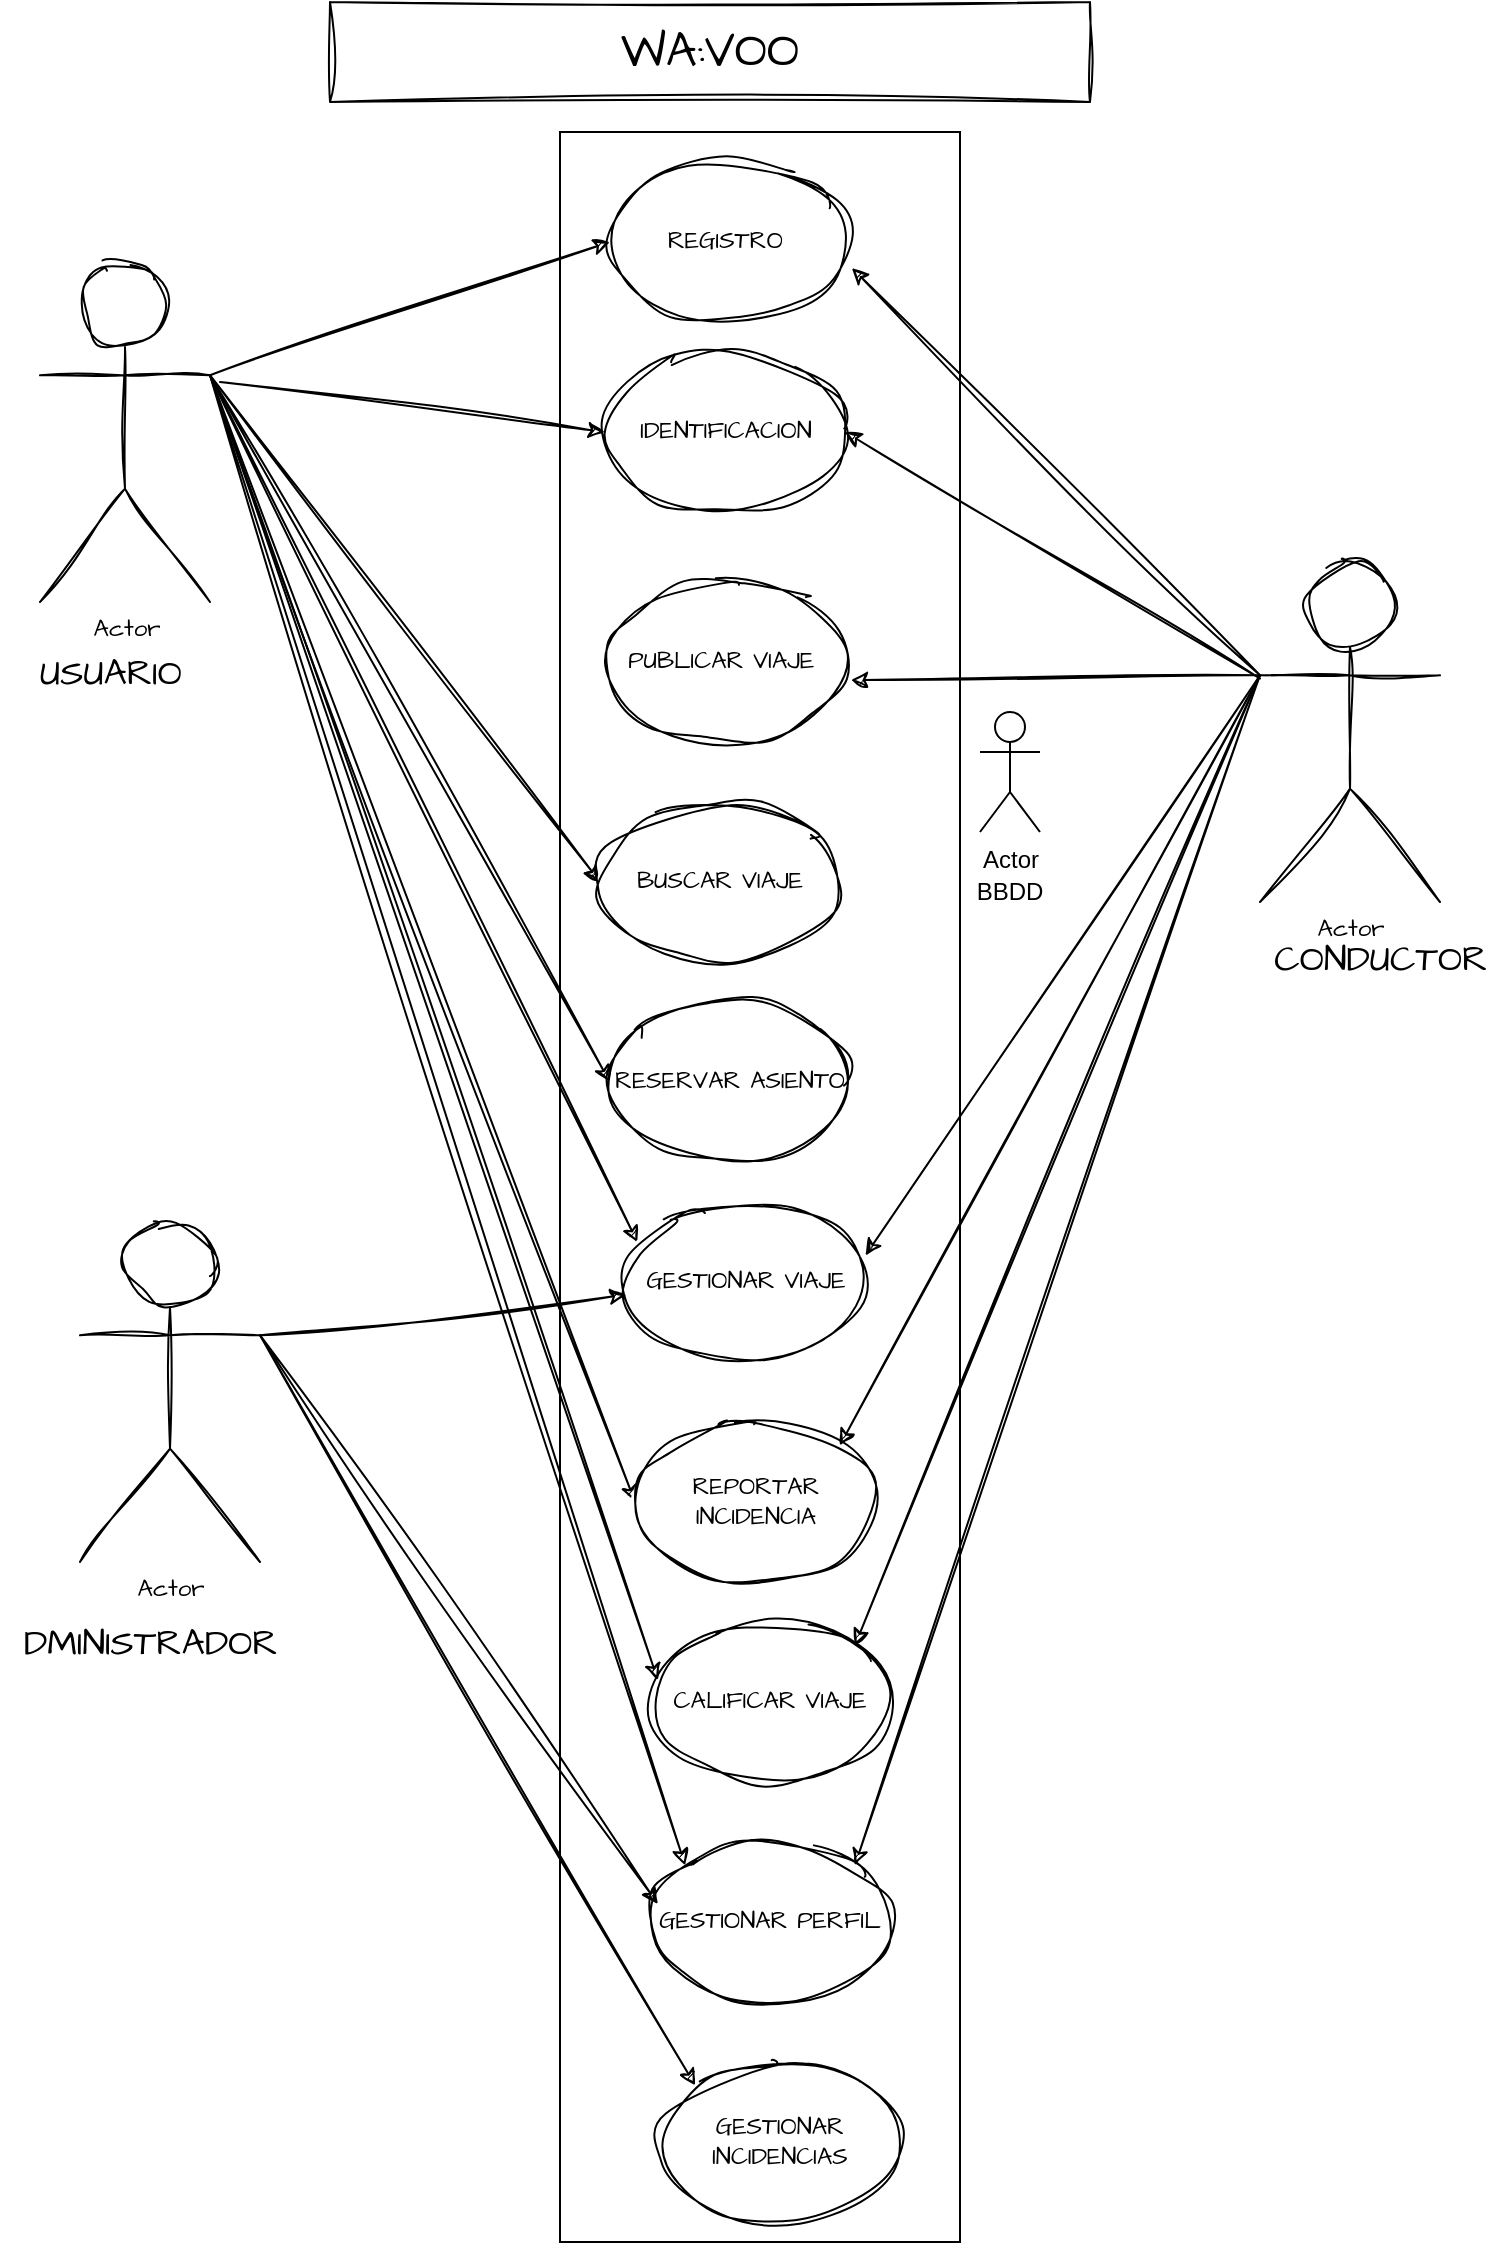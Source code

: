 <mxfile version="24.7.13">
  <diagram name="Page-1" id="KUGWA6SsFg4jssLDT2K9">
    <mxGraphModel dx="1114" dy="-4500" grid="1" gridSize="10" guides="1" tooltips="1" connect="1" arrows="1" fold="1" page="1" pageScale="1" pageWidth="1100" pageHeight="850" math="0" shadow="0">
      <root>
        <mxCell id="0" />
        <mxCell id="1" parent="0" />
        <mxCell id="tpySa0M5cujHLNCxeQHs-2" style="edgeStyle=none;rounded=1;hachureGap=4;orthogonalLoop=1;jettySize=auto;html=1;exitX=1;exitY=0.333;exitDx=0;exitDy=0;exitPerimeter=0;entryX=0;entryY=0.5;entryDx=0;entryDy=0;fontFamily=Architects Daughter;fontSource=https%3A%2F%2Ffonts.googleapis.com%2Fcss%3Ffamily%3DArchitects%2BDaughter;labelBackgroundColor=none;fontColor=default;sketch=1;curveFitting=1;jiggle=2;" parent="1" source="tpySa0M5cujHLNCxeQHs-8" target="tpySa0M5cujHLNCxeQHs-10" edge="1">
          <mxGeometry relative="1" as="geometry" />
        </mxCell>
        <mxCell id="tpySa0M5cujHLNCxeQHs-3" style="edgeStyle=none;rounded=1;hachureGap=4;orthogonalLoop=1;jettySize=auto;html=1;exitX=1;exitY=0.333;exitDx=0;exitDy=0;exitPerimeter=0;entryX=0;entryY=0.5;entryDx=0;entryDy=0;fontFamily=Architects Daughter;fontSource=https%3A%2F%2Ffonts.googleapis.com%2Fcss%3Ffamily%3DArchitects%2BDaughter;labelBackgroundColor=none;fontColor=default;sketch=1;curveFitting=1;jiggle=2;" parent="1" source="tpySa0M5cujHLNCxeQHs-8" target="tpySa0M5cujHLNCxeQHs-12" edge="1">
          <mxGeometry relative="1" as="geometry" />
        </mxCell>
        <mxCell id="tpySa0M5cujHLNCxeQHs-4" style="edgeStyle=none;rounded=1;hachureGap=4;orthogonalLoop=1;jettySize=auto;html=1;exitX=1;exitY=0.333;exitDx=0;exitDy=0;exitPerimeter=0;entryX=0;entryY=0.5;entryDx=0;entryDy=0;fontFamily=Architects Daughter;fontSource=https%3A%2F%2Ffonts.googleapis.com%2Fcss%3Ffamily%3DArchitects%2BDaughter;labelBackgroundColor=none;fontColor=default;sketch=1;curveFitting=1;jiggle=2;" parent="1" source="tpySa0M5cujHLNCxeQHs-8" target="tpySa0M5cujHLNCxeQHs-13" edge="1">
          <mxGeometry relative="1" as="geometry" />
        </mxCell>
        <mxCell id="tpySa0M5cujHLNCxeQHs-5" style="edgeStyle=none;rounded=1;hachureGap=4;orthogonalLoop=1;jettySize=auto;html=1;exitX=1;exitY=0.333;exitDx=0;exitDy=0;exitPerimeter=0;entryX=0;entryY=0.5;entryDx=0;entryDy=0;fontFamily=Architects Daughter;fontSource=https%3A%2F%2Ffonts.googleapis.com%2Fcss%3Ffamily%3DArchitects%2BDaughter;labelBackgroundColor=none;fontColor=default;sketch=1;curveFitting=1;jiggle=2;" parent="1" source="tpySa0M5cujHLNCxeQHs-8" target="tpySa0M5cujHLNCxeQHs-25" edge="1">
          <mxGeometry relative="1" as="geometry" />
        </mxCell>
        <mxCell id="tpySa0M5cujHLNCxeQHs-6" style="edgeStyle=none;rounded=1;hachureGap=4;orthogonalLoop=1;jettySize=auto;html=1;exitX=1;exitY=0.333;exitDx=0;exitDy=0;exitPerimeter=0;entryX=0;entryY=0;entryDx=0;entryDy=0;fontFamily=Architects Daughter;fontSource=https%3A%2F%2Ffonts.googleapis.com%2Fcss%3Ffamily%3DArchitects%2BDaughter;labelBackgroundColor=none;fontColor=default;sketch=1;curveFitting=1;jiggle=2;" parent="1" source="tpySa0M5cujHLNCxeQHs-8" target="tpySa0M5cujHLNCxeQHs-14" edge="1">
          <mxGeometry relative="1" as="geometry" />
        </mxCell>
        <mxCell id="tpySa0M5cujHLNCxeQHs-7" style="edgeStyle=none;rounded=0;sketch=1;hachureGap=4;jiggle=2;curveFitting=1;orthogonalLoop=1;jettySize=auto;html=1;exitX=1;exitY=0.333;exitDx=0;exitDy=0;exitPerimeter=0;entryX=0.053;entryY=0.254;entryDx=0;entryDy=0;fontFamily=Architects Daughter;fontSource=https%3A%2F%2Ffonts.googleapis.com%2Fcss%3Ffamily%3DArchitects%2BDaughter;entryPerimeter=0;" parent="1" source="tpySa0M5cujHLNCxeQHs-8" target="tpySa0M5cujHLNCxeQHs-32" edge="1">
          <mxGeometry relative="1" as="geometry" />
        </mxCell>
        <mxCell id="tpySa0M5cujHLNCxeQHs-8" value="Actor" style="shape=umlActor;verticalLabelPosition=bottom;verticalAlign=top;html=1;outlineConnect=0;hachureGap=4;fontFamily=Architects Daughter;fontSource=https%3A%2F%2Ffonts.googleapis.com%2Fcss%3Ffamily%3DArchitects%2BDaughter;labelBackgroundColor=none;rounded=1;sketch=1;curveFitting=1;jiggle=2;" parent="1" vertex="1">
          <mxGeometry x="120" y="5590" width="85" height="170" as="geometry" />
        </mxCell>
        <mxCell id="tpySa0M5cujHLNCxeQHs-9" value="&lt;font style=&quot;font-size: 18px;&quot;&gt;USUARIO&lt;/font&gt;" style="text;html=1;align=center;verticalAlign=middle;resizable=0;points=[];autosize=1;strokeColor=none;fillColor=none;fontFamily=Architects Daughter;fontSource=https%3A%2F%2Ffonts.googleapis.com%2Fcss%3Ffamily%3DArchitects%2BDaughter;labelBackgroundColor=none;rounded=1;sketch=1;curveFitting=1;jiggle=2;arcSize=0;" parent="1" vertex="1">
          <mxGeometry x="110" y="5775" width="90" height="40" as="geometry" />
        </mxCell>
        <mxCell id="tpySa0M5cujHLNCxeQHs-10" value="REGISTRO&amp;nbsp;" style="ellipse;whiteSpace=wrap;html=1;hachureGap=4;fontFamily=Architects Daughter;fontSource=https%3A%2F%2Ffonts.googleapis.com%2Fcss%3Ffamily%3DArchitects%2BDaughter;labelBackgroundColor=none;rounded=1;sketch=1;curveFitting=1;jiggle=2;" parent="1" vertex="1">
          <mxGeometry x="405" y="5540" width="120" height="80" as="geometry" />
        </mxCell>
        <mxCell id="tpySa0M5cujHLNCxeQHs-11" value="PUBLICAR VIAJE&amp;nbsp;" style="ellipse;whiteSpace=wrap;html=1;hachureGap=4;fontFamily=Architects Daughter;fontSource=https%3A%2F%2Ffonts.googleapis.com%2Fcss%3Ffamily%3DArchitects%2BDaughter;labelBackgroundColor=none;rounded=1;sketch=1;curveFitting=1;jiggle=2;" parent="1" vertex="1">
          <mxGeometry x="402.5" y="5750" width="120" height="80" as="geometry" />
        </mxCell>
        <mxCell id="tpySa0M5cujHLNCxeQHs-12" value="BUSCAR VIAJE" style="ellipse;whiteSpace=wrap;html=1;hachureGap=4;fontFamily=Architects Daughter;fontSource=https%3A%2F%2Ffonts.googleapis.com%2Fcss%3Ffamily%3DArchitects%2BDaughter;labelBackgroundColor=none;rounded=1;sketch=1;curveFitting=1;jiggle=2;" parent="1" vertex="1">
          <mxGeometry x="400" y="5860" width="120" height="80" as="geometry" />
        </mxCell>
        <mxCell id="tpySa0M5cujHLNCxeQHs-13" value="RESERVAR ASIENTO" style="ellipse;whiteSpace=wrap;html=1;hachureGap=4;fontFamily=Architects Daughter;fontSource=https%3A%2F%2Ffonts.googleapis.com%2Fcss%3Ffamily%3DArchitects%2BDaughter;labelBackgroundColor=none;rounded=1;sketch=1;curveFitting=1;jiggle=2;" parent="1" vertex="1">
          <mxGeometry x="405" y="5960" width="120" height="80" as="geometry" />
        </mxCell>
        <mxCell id="tpySa0M5cujHLNCxeQHs-14" value="GESTIONAR PERFIL" style="ellipse;whiteSpace=wrap;html=1;hachureGap=4;fontFamily=Architects Daughter;fontSource=https%3A%2F%2Ffonts.googleapis.com%2Fcss%3Ffamily%3DArchitects%2BDaughter;labelBackgroundColor=none;rounded=1;sketch=1;curveFitting=1;jiggle=2;" parent="1" vertex="1">
          <mxGeometry x="425" y="6380" width="120" height="80" as="geometry" />
        </mxCell>
        <mxCell id="tpySa0M5cujHLNCxeQHs-15" style="edgeStyle=none;rounded=1;hachureGap=4;orthogonalLoop=1;jettySize=auto;html=1;exitX=1;exitY=0.333;exitDx=0;exitDy=0;exitPerimeter=0;entryX=0;entryY=0;entryDx=0;entryDy=0;fontFamily=Architects Daughter;fontSource=https%3A%2F%2Ffonts.googleapis.com%2Fcss%3Ffamily%3DArchitects%2BDaughter;labelBackgroundColor=none;fontColor=default;sketch=1;curveFitting=1;jiggle=2;" parent="1" source="tpySa0M5cujHLNCxeQHs-17" target="tpySa0M5cujHLNCxeQHs-26" edge="1">
          <mxGeometry relative="1" as="geometry" />
        </mxCell>
        <mxCell id="tpySa0M5cujHLNCxeQHs-16" style="edgeStyle=none;rounded=0;sketch=1;hachureGap=4;jiggle=2;curveFitting=1;orthogonalLoop=1;jettySize=auto;html=1;exitX=1;exitY=0.333;exitDx=0;exitDy=0;exitPerimeter=0;fontFamily=Architects Daughter;fontSource=https%3A%2F%2Ffonts.googleapis.com%2Fcss%3Ffamily%3DArchitects%2BDaughter;" parent="1" source="tpySa0M5cujHLNCxeQHs-17" target="tpySa0M5cujHLNCxeQHs-32" edge="1">
          <mxGeometry relative="1" as="geometry" />
        </mxCell>
        <mxCell id="tpySa0M5cujHLNCxeQHs-17" value="Actor" style="shape=umlActor;verticalLabelPosition=bottom;verticalAlign=top;html=1;outlineConnect=0;hachureGap=4;fontFamily=Architects Daughter;fontSource=https%3A%2F%2Ffonts.googleapis.com%2Fcss%3Ffamily%3DArchitects%2BDaughter;labelBackgroundColor=none;rounded=1;sketch=1;curveFitting=1;jiggle=2;" parent="1" vertex="1">
          <mxGeometry x="140" y="6070" width="90" height="170" as="geometry" />
        </mxCell>
        <mxCell id="tpySa0M5cujHLNCxeQHs-18" value="&lt;font style=&quot;font-size: 18px;&quot;&gt;DMINISTRADOR&lt;/font&gt;" style="text;html=1;align=center;verticalAlign=middle;resizable=0;points=[];autosize=1;strokeColor=none;fillColor=none;fontFamily=Architects Daughter;fontSource=https%3A%2F%2Ffonts.googleapis.com%2Fcss%3Ffamily%3DArchitects%2BDaughter;labelBackgroundColor=none;rounded=1;sketch=1;curveFitting=1;jiggle=2;" parent="1" vertex="1">
          <mxGeometry x="100" y="6260" width="150" height="40" as="geometry" />
        </mxCell>
        <mxCell id="tpySa0M5cujHLNCxeQHs-19" style="edgeStyle=none;rounded=1;hachureGap=4;orthogonalLoop=1;jettySize=auto;html=1;exitX=0;exitY=0.333;exitDx=0;exitDy=0;exitPerimeter=0;entryX=1;entryY=0;entryDx=0;entryDy=0;fontFamily=Architects Daughter;fontSource=https%3A%2F%2Ffonts.googleapis.com%2Fcss%3Ffamily%3DArchitects%2BDaughter;labelBackgroundColor=none;fontColor=default;sketch=1;curveFitting=1;jiggle=2;" parent="1" source="tpySa0M5cujHLNCxeQHs-22" target="tpySa0M5cujHLNCxeQHs-25" edge="1">
          <mxGeometry relative="1" as="geometry" />
        </mxCell>
        <mxCell id="tpySa0M5cujHLNCxeQHs-20" style="edgeStyle=none;rounded=1;hachureGap=4;orthogonalLoop=1;jettySize=auto;html=1;exitX=0;exitY=0.333;exitDx=0;exitDy=0;exitPerimeter=0;entryX=1;entryY=0;entryDx=0;entryDy=0;fontFamily=Architects Daughter;fontSource=https%3A%2F%2Ffonts.googleapis.com%2Fcss%3Ffamily%3DArchitects%2BDaughter;labelBackgroundColor=none;fontColor=default;sketch=1;curveFitting=1;jiggle=2;" parent="1" source="tpySa0M5cujHLNCxeQHs-22" target="tpySa0M5cujHLNCxeQHs-24" edge="1">
          <mxGeometry relative="1" as="geometry" />
        </mxCell>
        <mxCell id="tpySa0M5cujHLNCxeQHs-21" style="edgeStyle=none;rounded=1;hachureGap=4;orthogonalLoop=1;jettySize=auto;html=1;exitX=0;exitY=0.333;exitDx=0;exitDy=0;exitPerimeter=0;entryX=1;entryY=0;entryDx=0;entryDy=0;fontFamily=Architects Daughter;fontSource=https%3A%2F%2Ffonts.googleapis.com%2Fcss%3Ffamily%3DArchitects%2BDaughter;labelBackgroundColor=none;fontColor=default;sketch=1;curveFitting=1;jiggle=2;" parent="1" source="tpySa0M5cujHLNCxeQHs-22" target="tpySa0M5cujHLNCxeQHs-14" edge="1">
          <mxGeometry relative="1" as="geometry" />
        </mxCell>
        <mxCell id="tpySa0M5cujHLNCxeQHs-22" value="Actor" style="shape=umlActor;verticalLabelPosition=bottom;verticalAlign=top;html=1;outlineConnect=0;hachureGap=4;fontFamily=Architects Daughter;fontSource=https%3A%2F%2Ffonts.googleapis.com%2Fcss%3Ffamily%3DArchitects%2BDaughter;labelBackgroundColor=none;rounded=1;sketch=1;curveFitting=1;jiggle=2;" parent="1" vertex="1">
          <mxGeometry x="730" y="5740" width="90" height="170" as="geometry" />
        </mxCell>
        <mxCell id="tpySa0M5cujHLNCxeQHs-23" value="&lt;font style=&quot;font-size: 18px;&quot;&gt;CONDUCTOR&lt;/font&gt;&lt;div&gt;&lt;br&gt;&lt;/div&gt;" style="text;html=1;align=center;verticalAlign=middle;resizable=0;points=[];autosize=1;strokeColor=none;fillColor=none;fontFamily=Architects Daughter;fontSource=https%3A%2F%2Ffonts.googleapis.com%2Fcss%3Ffamily%3DArchitects%2BDaughter;labelBackgroundColor=none;rounded=1;sketch=1;curveFitting=1;jiggle=2;" parent="1" vertex="1">
          <mxGeometry x="725" y="5920" width="130" height="50" as="geometry" />
        </mxCell>
        <mxCell id="tpySa0M5cujHLNCxeQHs-24" value="CALIFICAR VIAJE" style="ellipse;whiteSpace=wrap;html=1;hachureGap=4;fontFamily=Architects Daughter;fontSource=https%3A%2F%2Ffonts.googleapis.com%2Fcss%3Ffamily%3DArchitects%2BDaughter;labelBackgroundColor=none;rounded=1;sketch=1;curveFitting=1;jiggle=2;" parent="1" vertex="1">
          <mxGeometry x="425" y="6270" width="120" height="80" as="geometry" />
        </mxCell>
        <mxCell id="tpySa0M5cujHLNCxeQHs-25" value="REPORTAR INCIDENCIA" style="ellipse;whiteSpace=wrap;html=1;hachureGap=4;fontFamily=Architects Daughter;fontSource=https%3A%2F%2Ffonts.googleapis.com%2Fcss%3Ffamily%3DArchitects%2BDaughter;labelBackgroundColor=none;rounded=1;sketch=1;curveFitting=1;jiggle=2;" parent="1" vertex="1">
          <mxGeometry x="417.5" y="6170" width="120" height="80" as="geometry" />
        </mxCell>
        <mxCell id="tpySa0M5cujHLNCxeQHs-26" value="GESTIONAR INCIDENCIAS" style="ellipse;whiteSpace=wrap;html=1;hachureGap=4;fontFamily=Architects Daughter;fontSource=https%3A%2F%2Ffonts.googleapis.com%2Fcss%3Ffamily%3DArchitects%2BDaughter;labelBackgroundColor=none;rounded=1;sketch=1;curveFitting=1;jiggle=2;" parent="1" vertex="1">
          <mxGeometry x="430" y="6490" width="120" height="80" as="geometry" />
        </mxCell>
        <mxCell id="tpySa0M5cujHLNCxeQHs-27" style="edgeStyle=none;rounded=1;hachureGap=4;orthogonalLoop=1;jettySize=auto;html=1;exitX=1;exitY=0.333;exitDx=0;exitDy=0;exitPerimeter=0;entryX=0.033;entryY=0.363;entryDx=0;entryDy=0;entryPerimeter=0;fontFamily=Architects Daughter;fontSource=https%3A%2F%2Ffonts.googleapis.com%2Fcss%3Ffamily%3DArchitects%2BDaughter;labelBackgroundColor=none;fontColor=default;sketch=1;curveFitting=1;jiggle=2;" parent="1" source="tpySa0M5cujHLNCxeQHs-8" target="tpySa0M5cujHLNCxeQHs-24" edge="1">
          <mxGeometry relative="1" as="geometry" />
        </mxCell>
        <mxCell id="tpySa0M5cujHLNCxeQHs-28" style="edgeStyle=none;rounded=1;hachureGap=4;orthogonalLoop=1;jettySize=auto;html=1;exitX=0;exitY=0.333;exitDx=0;exitDy=0;exitPerimeter=0;entryX=1.008;entryY=0.663;entryDx=0;entryDy=0;entryPerimeter=0;fontFamily=Architects Daughter;fontSource=https%3A%2F%2Ffonts.googleapis.com%2Fcss%3Ffamily%3DArchitects%2BDaughter;labelBackgroundColor=none;fontColor=default;sketch=1;curveFitting=1;jiggle=2;" parent="1" source="tpySa0M5cujHLNCxeQHs-22" target="tpySa0M5cujHLNCxeQHs-10" edge="1">
          <mxGeometry relative="1" as="geometry" />
        </mxCell>
        <mxCell id="tpySa0M5cujHLNCxeQHs-29" style="edgeStyle=none;rounded=1;hachureGap=4;orthogonalLoop=1;jettySize=auto;html=1;exitX=0;exitY=0.333;exitDx=0;exitDy=0;exitPerimeter=0;entryX=1.025;entryY=0.613;entryDx=0;entryDy=0;entryPerimeter=0;fontFamily=Architects Daughter;fontSource=https%3A%2F%2Ffonts.googleapis.com%2Fcss%3Ffamily%3DArchitects%2BDaughter;labelBackgroundColor=none;fontColor=default;sketch=1;curveFitting=1;jiggle=2;" parent="1" source="tpySa0M5cujHLNCxeQHs-22" target="tpySa0M5cujHLNCxeQHs-11" edge="1">
          <mxGeometry relative="1" as="geometry" />
        </mxCell>
        <mxCell id="tpySa0M5cujHLNCxeQHs-30" style="edgeStyle=none;rounded=1;hachureGap=4;orthogonalLoop=1;jettySize=auto;html=1;exitX=1;exitY=0.333;exitDx=0;exitDy=0;exitPerimeter=0;entryX=0.033;entryY=0.388;entryDx=0;entryDy=0;entryPerimeter=0;fontFamily=Architects Daughter;fontSource=https%3A%2F%2Ffonts.googleapis.com%2Fcss%3Ffamily%3DArchitects%2BDaughter;labelBackgroundColor=none;fontColor=default;sketch=1;curveFitting=1;jiggle=2;" parent="1" source="tpySa0M5cujHLNCxeQHs-17" target="tpySa0M5cujHLNCxeQHs-14" edge="1">
          <mxGeometry relative="1" as="geometry" />
        </mxCell>
        <mxCell id="tpySa0M5cujHLNCxeQHs-31" value="&lt;span style=&quot;font-size: 24px;&quot;&gt;WA:VOO&lt;/span&gt;" style="html=1;whiteSpace=wrap;sketch=1;hachureGap=4;jiggle=2;curveFitting=1;fontFamily=Architects Daughter;fontSource=https%3A%2F%2Ffonts.googleapis.com%2Fcss%3Ffamily%3DArchitects%2BDaughter;" parent="1" vertex="1">
          <mxGeometry x="265" y="5460" width="380" height="50" as="geometry" />
        </mxCell>
        <mxCell id="tpySa0M5cujHLNCxeQHs-32" value="GESTIONAR VIAJE" style="ellipse;whiteSpace=wrap;html=1;hachureGap=4;fontFamily=Architects Daughter;fontSource=https%3A%2F%2Ffonts.googleapis.com%2Fcss%3Ffamily%3DArchitects%2BDaughter;labelBackgroundColor=none;rounded=1;sketch=1;curveFitting=1;jiggle=2;" parent="1" vertex="1">
          <mxGeometry x="412.5" y="6060" width="120" height="80" as="geometry" />
        </mxCell>
        <mxCell id="tpySa0M5cujHLNCxeQHs-33" style="edgeStyle=none;rounded=0;sketch=1;hachureGap=4;jiggle=2;curveFitting=1;orthogonalLoop=1;jettySize=auto;html=1;exitX=0;exitY=0.333;exitDx=0;exitDy=0;exitPerimeter=0;entryX=1.002;entryY=0.334;entryDx=0;entryDy=0;entryPerimeter=0;fontFamily=Architects Daughter;fontSource=https%3A%2F%2Ffonts.googleapis.com%2Fcss%3Ffamily%3DArchitects%2BDaughter;" parent="1" source="tpySa0M5cujHLNCxeQHs-22" target="tpySa0M5cujHLNCxeQHs-32" edge="1">
          <mxGeometry relative="1" as="geometry" />
        </mxCell>
        <mxCell id="uLHgADsEMMtIHjTVxLFg-1" value="IDENTIFICACION" style="ellipse;whiteSpace=wrap;html=1;hachureGap=4;fontFamily=Architects Daughter;fontSource=https%3A%2F%2Ffonts.googleapis.com%2Fcss%3Ffamily%3DArchitects%2BDaughter;labelBackgroundColor=none;rounded=1;sketch=1;curveFitting=1;jiggle=2;" vertex="1" parent="1">
          <mxGeometry x="402.5" y="5635" width="120" height="80" as="geometry" />
        </mxCell>
        <mxCell id="uLHgADsEMMtIHjTVxLFg-2" style="edgeStyle=none;rounded=1;hachureGap=4;orthogonalLoop=1;jettySize=auto;html=1;entryX=0;entryY=0.5;entryDx=0;entryDy=0;fontFamily=Architects Daughter;fontSource=https%3A%2F%2Ffonts.googleapis.com%2Fcss%3Ffamily%3DArchitects%2BDaughter;labelBackgroundColor=none;fontColor=default;sketch=1;curveFitting=1;jiggle=2;" edge="1" parent="1" target="uLHgADsEMMtIHjTVxLFg-1">
          <mxGeometry relative="1" as="geometry">
            <mxPoint x="210" y="5650" as="sourcePoint" />
            <mxPoint x="415" y="5590" as="targetPoint" />
          </mxGeometry>
        </mxCell>
        <mxCell id="uLHgADsEMMtIHjTVxLFg-3" style="edgeStyle=none;rounded=1;hachureGap=4;orthogonalLoop=1;jettySize=auto;html=1;entryX=1;entryY=0.5;entryDx=0;entryDy=0;fontFamily=Architects Daughter;fontSource=https%3A%2F%2Ffonts.googleapis.com%2Fcss%3Ffamily%3DArchitects%2BDaughter;labelBackgroundColor=none;fontColor=default;sketch=1;curveFitting=1;jiggle=2;" edge="1" parent="1" source="tpySa0M5cujHLNCxeQHs-22" target="uLHgADsEMMtIHjTVxLFg-1">
          <mxGeometry relative="1" as="geometry">
            <mxPoint x="714" y="5839" as="sourcePoint" />
            <mxPoint x="510" y="5635" as="targetPoint" />
          </mxGeometry>
        </mxCell>
        <mxCell id="uLHgADsEMMtIHjTVxLFg-4" value="Actor" style="shape=umlActor;verticalLabelPosition=bottom;verticalAlign=top;html=1;" vertex="1" parent="1">
          <mxGeometry x="590" y="5815" width="30" height="60" as="geometry" />
        </mxCell>
        <mxCell id="uLHgADsEMMtIHjTVxLFg-6" value="" style="rounded=0;whiteSpace=wrap;html=1;fillColor=none;" vertex="1" parent="1">
          <mxGeometry x="380" y="5525" width="200" height="1055" as="geometry" />
        </mxCell>
        <mxCell id="uLHgADsEMMtIHjTVxLFg-7" value="BBDD" style="text;html=1;align=center;verticalAlign=middle;whiteSpace=wrap;rounded=0;" vertex="1" parent="1">
          <mxGeometry x="575" y="5890" width="60" height="30" as="geometry" />
        </mxCell>
      </root>
    </mxGraphModel>
  </diagram>
</mxfile>
